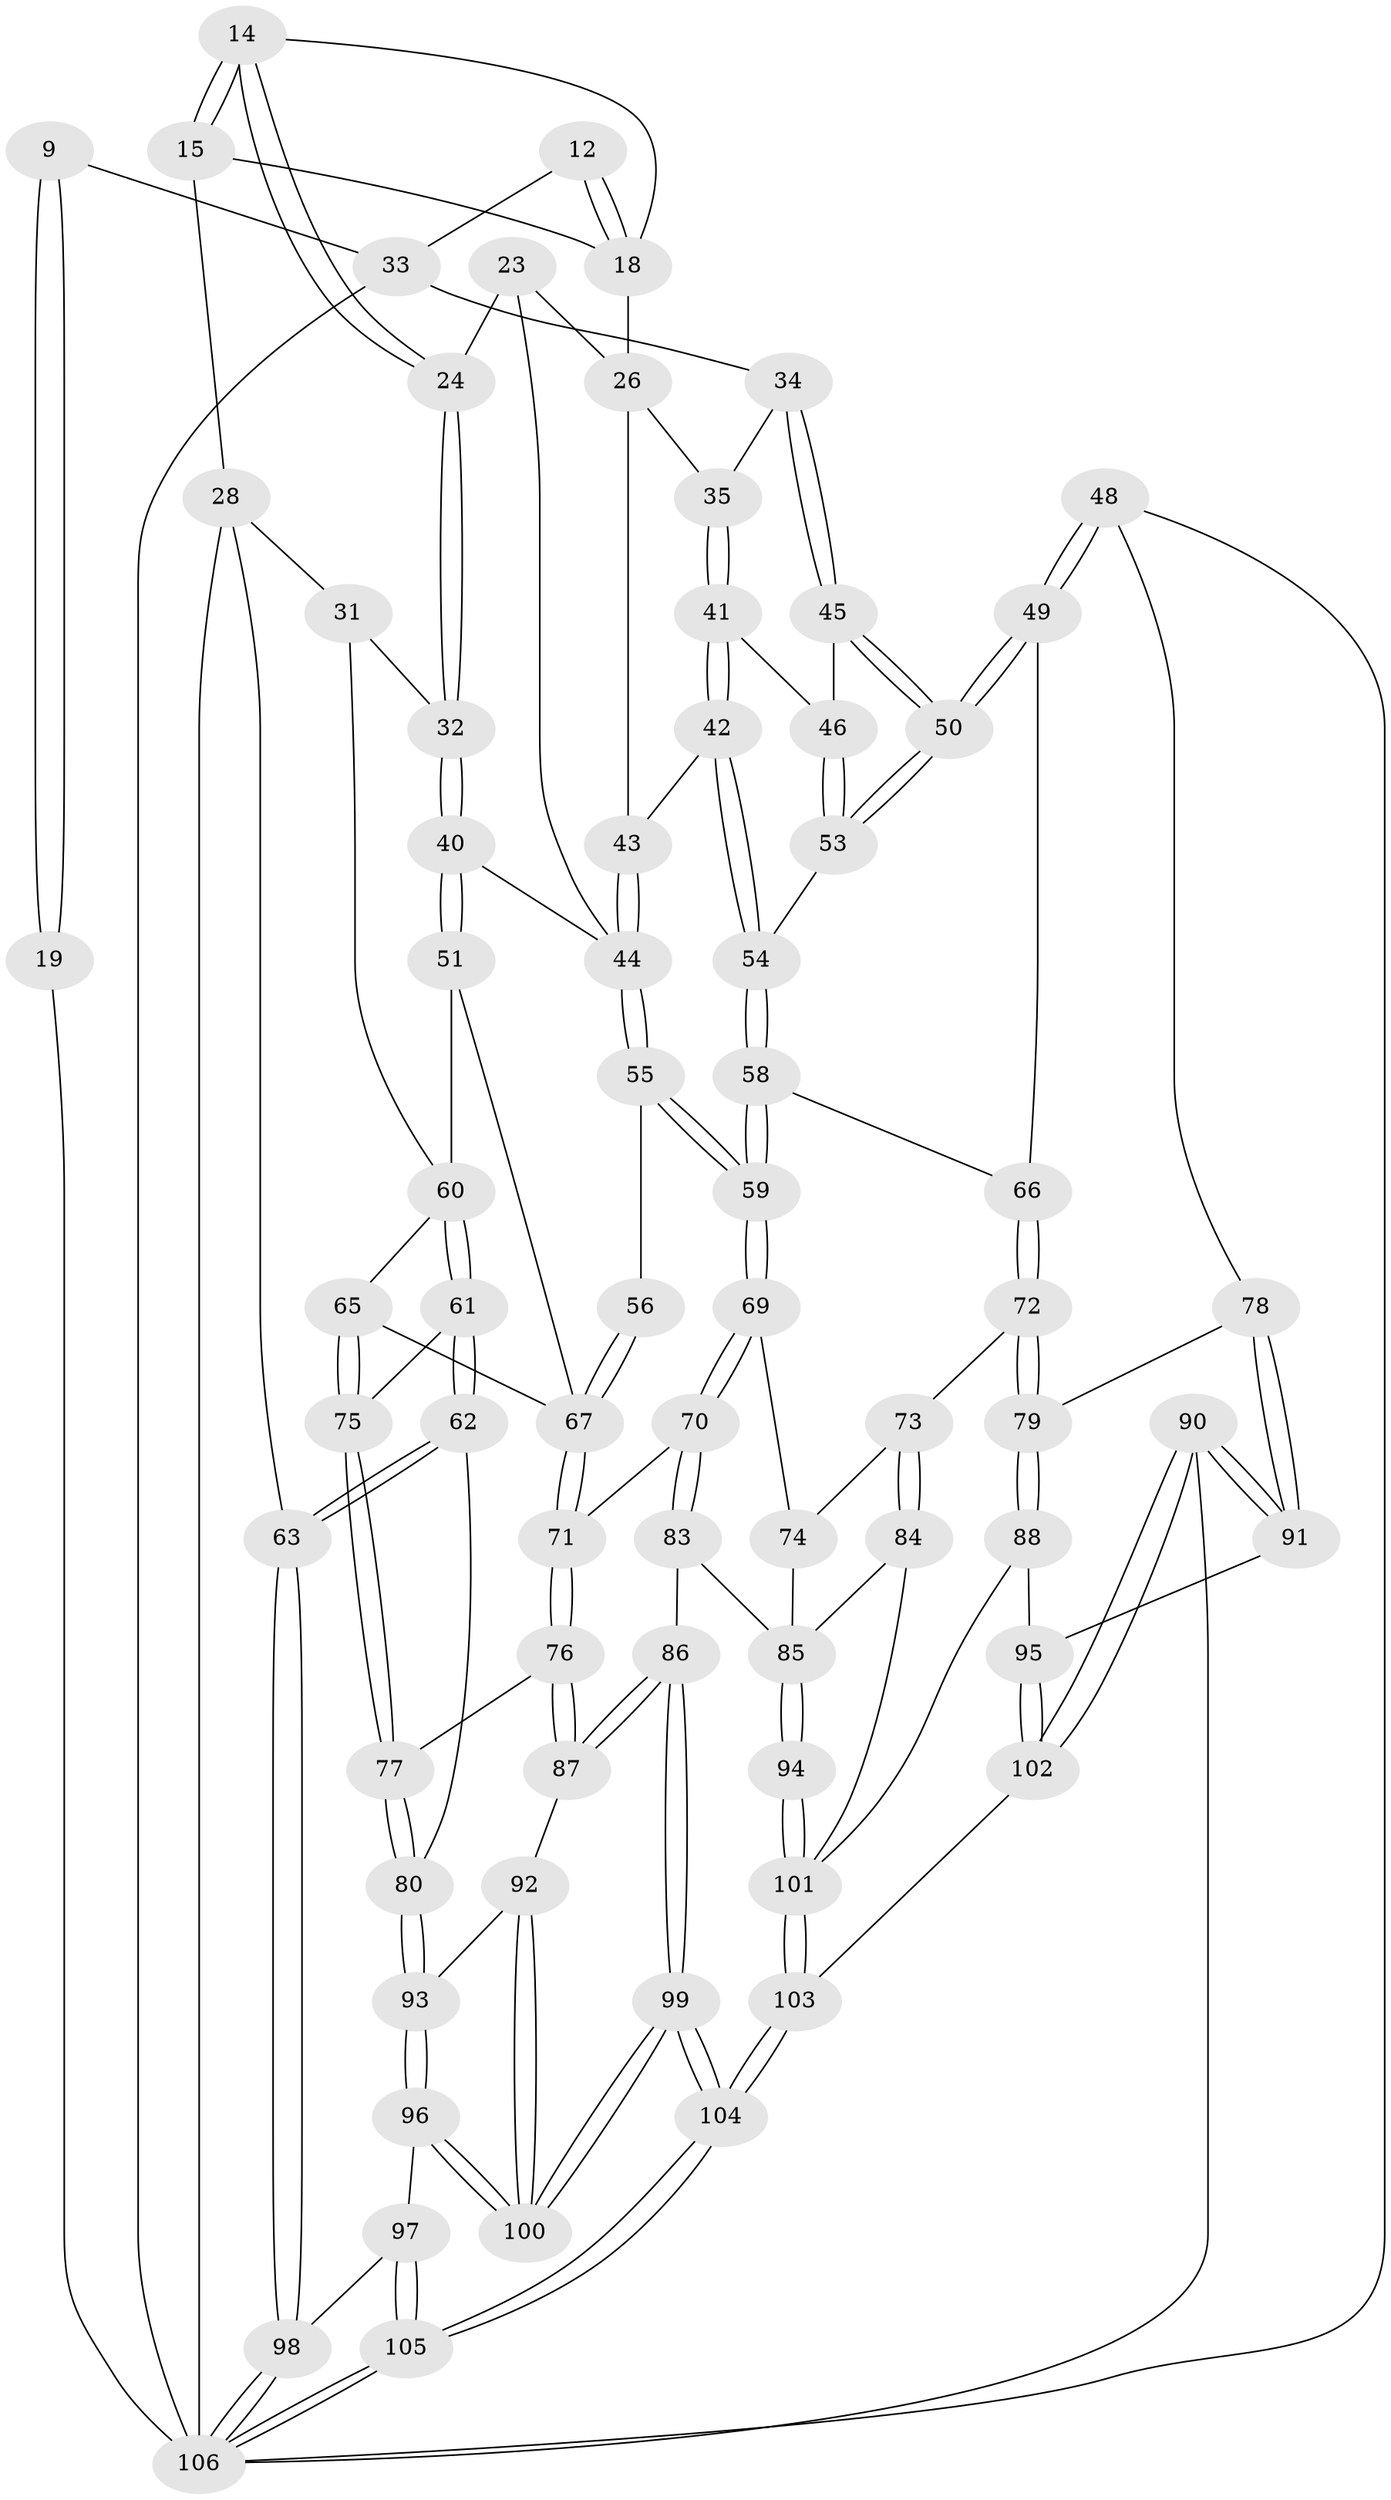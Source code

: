 // original degree distribution, {3: 0.018867924528301886, 6: 0.22641509433962265, 4: 0.24528301886792453, 5: 0.5094339622641509}
// Generated by graph-tools (version 1.1) at 2025/06/03/04/25 22:06:11]
// undirected, 74 vertices, 174 edges
graph export_dot {
graph [start="1"]
  node [color=gray90,style=filled];
  9 [pos="+0.927464764247525+0.07393780299773434",super="+1"];
  12 [pos="+0.8276949462706531+0.14340747046017255",super="+8"];
  14 [pos="+0.30493372660135837+0.07881490268257622",super="+13"];
  15 [pos="+0.2699040822781887+0.033965292033101856",super="+6"];
  18 [pos="+0.7174175133298626+0.1740139904462025",super="+16+17+7"];
  19 [pos="+1+0.09572825966172725",super="+2"];
  23 [pos="+0.3471868506789428+0.18201723173821738"];
  24 [pos="+0.31950430104627453+0.16293365585603017"];
  26 [pos="+0.5661574645159356+0.27007378118355985",super="+22+25"];
  28 [pos="+0+0.2593966094331244",super="+27+21"];
  31 [pos="+0.011118256983168888+0.32547667250193113",super="+30"];
  32 [pos="+0.24079040613225552+0.3015023276986776"];
  33 [pos="+0.901788843662968+0.307499263522014",super="+11"];
  34 [pos="+0.8917292990231649+0.31225231841984835"];
  35 [pos="+0.7601494775344557+0.27788703656242053"];
  40 [pos="+0.25471026080469206+0.37891701069787764"];
  41 [pos="+0.7352967800691202+0.3860485102052305"];
  42 [pos="+0.6946919638804265+0.40811646547541636"];
  43 [pos="+0.5549398588092952+0.3926760731585171",super="+37"];
  44 [pos="+0.5547956275837183+0.39287621098231845",super="+39+38"];
  45 [pos="+0.865664880957236+0.34909635415066753"];
  46 [pos="+0.8114325795171897+0.4020318662073488"];
  48 [pos="+1+0.6101238569744609"];
  49 [pos="+0.9685816437591254+0.5850100574323975"];
  50 [pos="+0.9504793654602139+0.5694973123441271"];
  51 [pos="+0.2482085941680904+0.41345576691305974"];
  53 [pos="+0.8572099831237121+0.49983586066950775"];
  54 [pos="+0.7353987478832318+0.5027503291887286"];
  55 [pos="+0.5281586420603809+0.45073199330157826"];
  56 [pos="+0.3321584663837102+0.4791560676526549"];
  58 [pos="+0.7026857304639192+0.5851127405703016"];
  59 [pos="+0.5672889654215364+0.6147966182738203"];
  60 [pos="+0.1212213714760444+0.4762342674260739",super="+52"];
  61 [pos="+0+0.624829644108973"];
  62 [pos="+0+0.6457443577929445"];
  63 [pos="+0+0.6780624048982881"];
  65 [pos="+0.20130232988707492+0.6171809674060108"];
  66 [pos="+0.7332104055866152+0.6011688512409864"];
  67 [pos="+0.34824258643023903+0.6452329776636904",super="+64+57"];
  69 [pos="+0.5520245031739319+0.6562700411916671"];
  70 [pos="+0.40504108886098056+0.7010158211681544"];
  71 [pos="+0.3545645990942775+0.6892239380651725"];
  72 [pos="+0.7729134510962362+0.7500753584716799"];
  73 [pos="+0.6855286590615279+0.7512331689077806"];
  74 [pos="+0.5624792835794439+0.6731124822919483"];
  75 [pos="+0.19909324765772649+0.6656576000530897"];
  76 [pos="+0.29796454527683386+0.7129471336383225"];
  77 [pos="+0.2583815485023713+0.7215571154747275"];
  78 [pos="+1+0.6201581020428164"];
  79 [pos="+0.7984216049517595+0.760329173303058"];
  80 [pos="+0.2154683473479097+0.7900927495553636"];
  83 [pos="+0.43558012079423797+0.8709069820464924"];
  84 [pos="+0.6582661155560925+0.8669421803503544"];
  85 [pos="+0.5667942928095334+0.8028593762806887",super="+82"];
  86 [pos="+0.4217043491017668+0.8804018180315589"];
  87 [pos="+0.3460988732693017+0.8750834735493087"];
  88 [pos="+0.8043732974514557+0.8308407825671472"];
  90 [pos="+1+1"];
  91 [pos="+0.9148389080002555+0.8994166485796847"];
  92 [pos="+0.3232944860353142+0.8870296858429328"];
  93 [pos="+0.19955534696113011+0.828209308435566"];
  94 [pos="+0.5753624965368023+0.9875528222755563"];
  95 [pos="+0.8262035137190462+0.8661234262836056"];
  96 [pos="+0.19930113312817965+0.8285143430349252"];
  97 [pos="+0.10552072818927345+0.8681601345308082"];
  98 [pos="+0+0.7662760918524395"];
  99 [pos="+0.30031679854430887+1"];
  100 [pos="+0.2845773897007087+1"];
  101 [pos="+0.619144268191614+1",super="+89"];
  102 [pos="+0.6651214948209708+1"];
  103 [pos="+0.6434731799526298+1"];
  104 [pos="+0.2973509387033266+1"];
  105 [pos="+0.1699911338528273+1"];
  106 [pos="+0+1",super="+3+68+47"];
  9 -- 19 [weight=2];
  9 -- 19;
  9 -- 33;
  12 -- 18 [weight=2];
  12 -- 18;
  12 -- 33;
  14 -- 15 [weight=2];
  14 -- 15;
  14 -- 24;
  14 -- 24;
  14 -- 18;
  15 -- 18;
  15 -- 28 [weight=2];
  18 -- 26 [weight=2];
  19 -- 106 [weight=3];
  23 -- 24;
  23 -- 26;
  23 -- 44;
  24 -- 32;
  24 -- 32;
  26 -- 35;
  26 -- 43;
  28 -- 63;
  28 -- 106 [weight=2];
  28 -- 31 [weight=2];
  31 -- 32;
  31 -- 60;
  32 -- 40;
  32 -- 40;
  33 -- 34;
  33 -- 106 [weight=2];
  34 -- 35;
  34 -- 45;
  34 -- 45;
  35 -- 41;
  35 -- 41;
  40 -- 51;
  40 -- 51;
  40 -- 44;
  41 -- 42;
  41 -- 42;
  41 -- 46;
  42 -- 43;
  42 -- 54;
  42 -- 54;
  43 -- 44 [weight=2];
  43 -- 44;
  44 -- 55;
  44 -- 55;
  45 -- 46;
  45 -- 50;
  45 -- 50;
  46 -- 53;
  46 -- 53;
  48 -- 49;
  48 -- 49;
  48 -- 78;
  48 -- 106;
  49 -- 50;
  49 -- 50;
  49 -- 66;
  50 -- 53;
  50 -- 53;
  51 -- 60;
  51 -- 67;
  53 -- 54;
  54 -- 58;
  54 -- 58;
  55 -- 56;
  55 -- 59;
  55 -- 59;
  56 -- 67 [weight=2];
  56 -- 67;
  58 -- 59;
  58 -- 59;
  58 -- 66;
  59 -- 69;
  59 -- 69;
  60 -- 61;
  60 -- 61;
  60 -- 65;
  61 -- 62;
  61 -- 62;
  61 -- 75;
  62 -- 63;
  62 -- 63;
  62 -- 80;
  63 -- 98;
  63 -- 98;
  65 -- 75;
  65 -- 75;
  65 -- 67;
  66 -- 72;
  66 -- 72;
  67 -- 71;
  67 -- 71;
  69 -- 70;
  69 -- 70;
  69 -- 74;
  70 -- 71;
  70 -- 83;
  70 -- 83;
  71 -- 76;
  71 -- 76;
  72 -- 73;
  72 -- 79;
  72 -- 79;
  73 -- 74;
  73 -- 84;
  73 -- 84;
  74 -- 85;
  75 -- 77;
  75 -- 77;
  76 -- 77;
  76 -- 87;
  76 -- 87;
  77 -- 80;
  77 -- 80;
  78 -- 79;
  78 -- 91;
  78 -- 91;
  79 -- 88;
  79 -- 88;
  80 -- 93;
  80 -- 93;
  83 -- 86;
  83 -- 85;
  84 -- 85;
  84 -- 101;
  85 -- 94 [weight=2];
  85 -- 94;
  86 -- 87;
  86 -- 87;
  86 -- 99;
  86 -- 99;
  87 -- 92;
  88 -- 95;
  88 -- 101;
  90 -- 91;
  90 -- 91;
  90 -- 102;
  90 -- 102;
  90 -- 106;
  91 -- 95;
  92 -- 93;
  92 -- 100;
  92 -- 100;
  93 -- 96;
  93 -- 96;
  94 -- 101;
  94 -- 101;
  95 -- 102;
  95 -- 102;
  96 -- 97;
  96 -- 100;
  96 -- 100;
  97 -- 98;
  97 -- 105;
  97 -- 105;
  98 -- 106;
  98 -- 106;
  99 -- 100;
  99 -- 100;
  99 -- 104;
  99 -- 104;
  101 -- 103;
  101 -- 103;
  102 -- 103;
  103 -- 104;
  103 -- 104;
  104 -- 105;
  104 -- 105;
  105 -- 106;
  105 -- 106;
}
